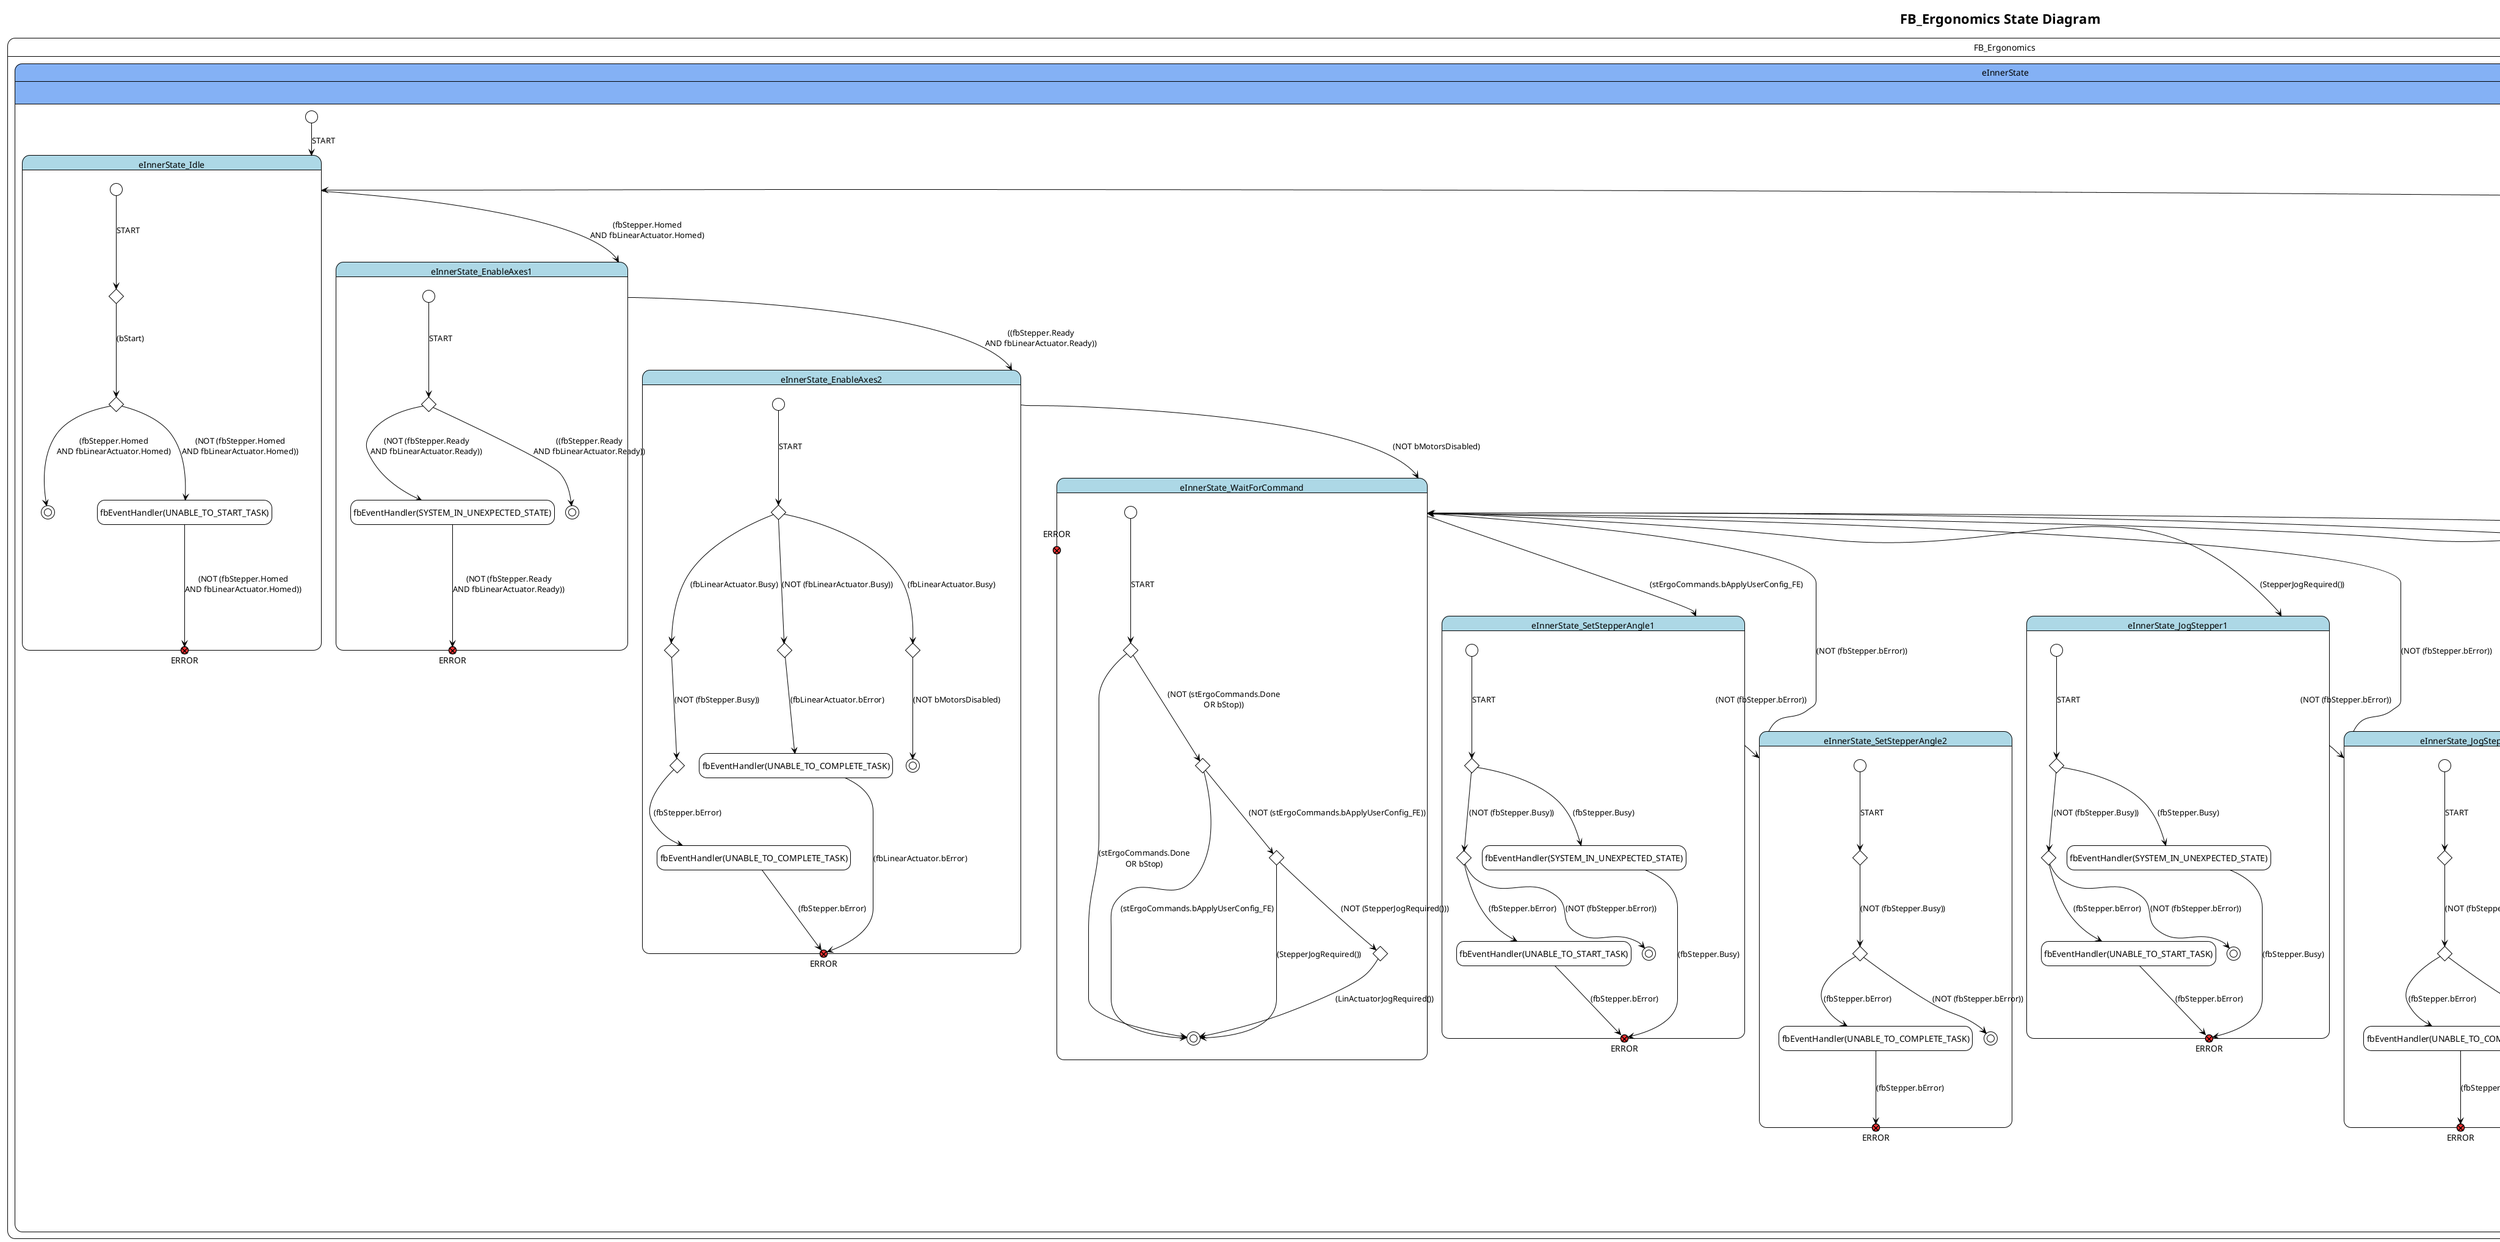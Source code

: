 @startuml State Diagram

!theme plain
'skin rose
'left to right direction
hide empty description
'!theme reddress-lightgreen
title FB_Ergonomics State Diagram



state FB_Ergonomics{

state eInnerState #84b1f5 {
	[*] --> eInnerState_Idle : START
	state eInnerState_Idle #lightblue {
state "ERROR" as eInnerState_Idle_ERROR <<exitPoint>> #ff3333
	state eInnerState_Idle_Node_0 <<choice>>
	[*] ---> eInnerState_Idle_Node_0 : START
		state eInnerState_Idle_Node_1 <<choice>>
	eInnerState_Idle_Node_1 ---> [*] : (fbStepper.Homed\nAND fbLinearActuator.Homed)
		state "fbEventHandler(UNABLE_TO_START_TASK)" as eInnerState_Idle_Node_2 
	}
	state eInnerState_EnableAxes1 #lightblue {
state "ERROR" as eInnerState_EnableAxes1_ERROR <<exitPoint>> #ff3333
	state eInnerState_EnableAxes1_Node_0 <<choice>>
	[*] ---> eInnerState_EnableAxes1_Node_0 : START
	state "fbEventHandler(SYSTEM_IN_UNEXPECTED_STATE)" as eInnerState_EnableAxes1_Node_1 
	eInnerState_EnableAxes1_Node_0 ---> [*] : ((fbStepper.Ready\nAND fbLinearActuator.Ready))
	}
	state eInnerState_EnableAxes2 #lightblue {
state "ERROR" as eInnerState_EnableAxes2_ERROR <<exitPoint>> #ff3333
	state eInnerState_EnableAxes2_Node_0 <<choice>>
	[*] ---> eInnerState_EnableAxes2_Node_0 : START
	state eInnerState_EnableAxes2_Node_1 <<choice>>
	state "fbEventHandler(UNABLE_TO_COMPLETE_TASK)" as eInnerState_EnableAxes2_Node_2 
		state eInnerState_EnableAxes2_Node_3 <<choice>>
		state eInnerState_EnableAxes2_Node_4 <<choice>>
		state "fbEventHandler(UNABLE_TO_COMPLETE_TASK)" as eInnerState_EnableAxes2_Node_5 
		state eInnerState_EnableAxes2_Node_6 <<choice>>
	eInnerState_EnableAxes2_Node_6 ---> [*] : (NOT bMotorsDisabled)
	}
	state eInnerState_WaitForCommand #lightblue {
state "ERROR" as eInnerState_WaitForCommand_ERROR <<exitPoint>> #ff3333
	state eInnerState_WaitForCommand_Node_0 <<choice>>
	[*] ---> eInnerState_WaitForCommand_Node_0 : START
	eInnerState_WaitForCommand_Node_0 ---> [*] : (stErgoCommands.Done\nOR bStop)
		state eInnerState_WaitForCommand_Node_1 <<choice>>
	eInnerState_WaitForCommand_Node_1 ---> [*] : (stErgoCommands.bApplyUserConfig_FE)
		state eInnerState_WaitForCommand_Node_2 <<choice>>
	eInnerState_WaitForCommand_Node_2 ---> [*] : (StepperJogRequired())
		state eInnerState_WaitForCommand_Node_3 <<choice>>
	eInnerState_WaitForCommand_Node_3 ---> [*] : (LinActuatorJogRequired())
	}
	state eInnerState_SetStepperAngle1 #lightblue {
state "ERROR" as eInnerState_SetStepperAngle1_ERROR <<exitPoint>> #ff3333
	state eInnerState_SetStepperAngle1_Node_0 <<choice>>
	[*] ---> eInnerState_SetStepperAngle1_Node_0 : START
	state "fbEventHandler(SYSTEM_IN_UNEXPECTED_STATE)" as eInnerState_SetStepperAngle1_Node_1 
		state eInnerState_SetStepperAngle1_Node_2 <<choice>>
		state "fbEventHandler(UNABLE_TO_START_TASK)" as eInnerState_SetStepperAngle1_Node_3 
	eInnerState_SetStepperAngle1_Node_2 ---> [*] : (NOT (fbStepper.bError))
	}
	state eInnerState_SetStepperAngle2 #lightblue {
state "ERROR" as eInnerState_SetStepperAngle2_ERROR <<exitPoint>> #ff3333
	state eInnerState_SetStepperAngle2_Node_0 <<choice>>
	[*] ---> eInnerState_SetStepperAngle2_Node_0 : START
		state eInnerState_SetStepperAngle2_Node_1 <<choice>>
		state "fbEventHandler(UNABLE_TO_COMPLETE_TASK)" as eInnerState_SetStepperAngle2_Node_2 
	eInnerState_SetStepperAngle2_Node_1 ---> [*] : (NOT (fbStepper.bError))
	}
	state eInnerState_JogStepper1 #lightblue {
state "ERROR" as eInnerState_JogStepper1_ERROR <<exitPoint>> #ff3333
	state eInnerState_JogStepper1_Node_0 <<choice>>
	[*] ---> eInnerState_JogStepper1_Node_0 : START
	state "fbEventHandler(SYSTEM_IN_UNEXPECTED_STATE)" as eInnerState_JogStepper1_Node_1 
		state eInnerState_JogStepper1_Node_2 <<choice>>
		state "fbEventHandler(UNABLE_TO_START_TASK)" as eInnerState_JogStepper1_Node_3 
	eInnerState_JogStepper1_Node_2 ---> [*] : (NOT (fbStepper.bError))
	}
	state eInnerState_JogStepper2 #lightblue {
state "ERROR" as eInnerState_JogStepper2_ERROR <<exitPoint>> #ff3333
	state eInnerState_JogStepper2_Node_0 <<choice>>
	[*] ---> eInnerState_JogStepper2_Node_0 : START
		state eInnerState_JogStepper2_Node_1 <<choice>>
		state "fbEventHandler(UNABLE_TO_COMPLETE_TASK)" as eInnerState_JogStepper2_Node_2 
	eInnerState_JogStepper2_Node_1 ---> [*] : (NOT (fbStepper.bError))
	}
	state eInnerState_JogLinActuator1 #lightblue {
state "ERROR" as eInnerState_JogLinActuator1_ERROR <<exitPoint>> #ff3333
	state eInnerState_JogLinActuator1_Node_0 <<choice>>
	[*] ---> eInnerState_JogLinActuator1_Node_0 : START
	state "fbEventHandler(SYSTEM_IN_UNEXPECTED_STATE)" as eInnerState_JogLinActuator1_Node_1 
		state eInnerState_JogLinActuator1_Node_2 <<choice>>
		state "fbEventHandler(UNABLE_TO_START_TASK)" as eInnerState_JogLinActuator1_Node_3 
	eInnerState_JogLinActuator1_Node_2 ---> [*] : (NOT (fbLinearActuator.bError))
	}
	state eInnerState_JogLinActuator2 #lightblue {
state "ERROR" as eInnerState_JogLinActuator2_ERROR <<exitPoint>> #ff3333
	state eInnerState_JogLinActuator2_Node_0 <<choice>>
	[*] ---> eInnerState_JogLinActuator2_Node_0 : START
		state eInnerState_JogLinActuator2_Node_1 <<choice>>
		state "fbEventHandler(UNABLE_TO_COMPLETE_TASK)" as eInnerState_JogLinActuator2_Node_2 
	eInnerState_JogLinActuator2_Node_1 ---> [*] : (NOT (fbLinearActuator.bError))
	}
	state eInnerState_DisableMotors1 #lightblue {
state "ERROR" as eInnerState_DisableMotors1_ERROR <<exitPoint>> #ff3333
	state eInnerState_DisableMotors1_Node_0 <<choice>>
	[*] ---> eInnerState_DisableMotors1_Node_0 : START
	state "fbEventHandler(SYSTEM_IN_UNEXPECTED_STATE)" as eInnerState_DisableMotors1_Node_1 
	eInnerState_DisableMotors1_Node_0 ---> [*] : ((fbStepper.Ready\nAND fbLinearActuator.Ready))
	}
	state eInnerState_DisableMotors2 #lightblue {
state "ERROR" as eInnerState_DisableMotors2_ERROR <<exitPoint>> #ff3333
	state eInnerState_DisableMotors2_Node_0 <<choice>>
	[*] ---> eInnerState_DisableMotors2_Node_0 : START
	state eInnerState_DisableMotors2_Node_1 <<choice>>
	state "fbEventHandler(UNABLE_TO_COMPLETE_TASK)" as eInnerState_DisableMotors2_Node_2 
		state eInnerState_DisableMotors2_Node_3 <<choice>>
		state eInnerState_DisableMotors2_Node_4 <<choice>>
		state "fbEventHandler(UNABLE_TO_COMPLETE_TASK)" as eInnerState_DisableMotors2_Node_5 
		state eInnerState_DisableMotors2_Node_6 <<choice>>
	eInnerState_DisableMotors2_Node_6 ---> [*] : (bMotorsDisabled)
	}
	}
	eInnerState_Idle_Node_0 ---> eInnerState_Idle_Node_1 : (bStart)
	eInnerState_Idle ---> eInnerState_EnableAxes1 : (fbStepper.Homed\nAND fbLinearActuator.Homed)
	eInnerState_Idle_Node_1 ---> eInnerState_Idle_Node_2 : (NOT (fbStepper.Homed\nAND fbLinearActuator.Homed))
	eInnerState_Idle_Node_2 ---> eInnerState_Idle_ERROR : (NOT (fbStepper.Homed\nAND fbLinearActuator.Homed))
	eInnerState_EnableAxes1_Node_0 ---> eInnerState_EnableAxes1_Node_1 : (NOT (fbStepper.Ready\nAND fbLinearActuator.Ready))
	eInnerState_EnableAxes1_Node_1 ---> eInnerState_EnableAxes1_ERROR : (NOT (fbStepper.Ready\nAND fbLinearActuator.Ready))
	eInnerState_EnableAxes1 ---> eInnerState_EnableAxes2 : ((fbStepper.Ready\nAND fbLinearActuator.Ready))
	eInnerState_EnableAxes2_Node_0 ---> eInnerState_EnableAxes2_Node_1 : (NOT (fbLinearActuator.Busy))
	eInnerState_EnableAxes2_Node_1 ---> eInnerState_EnableAxes2_Node_2 : (fbLinearActuator.bError)
	eInnerState_EnableAxes2_Node_2 ---> eInnerState_EnableAxes2_ERROR : (fbLinearActuator.bError)
	eInnerState_EnableAxes2_Node_0 ---> eInnerState_EnableAxes2_Node_3 : (fbLinearActuator.Busy)
	eInnerState_EnableAxes2_Node_3 ---> eInnerState_EnableAxes2_Node_4 : (NOT (fbStepper.Busy))
	eInnerState_EnableAxes2_Node_4 ---> eInnerState_EnableAxes2_Node_5 : (fbStepper.bError)
	eInnerState_EnableAxes2_Node_5 ---> eInnerState_EnableAxes2_ERROR : (fbStepper.bError)
	eInnerState_EnableAxes2_Node_0 ---> eInnerState_EnableAxes2_Node_6 : (fbLinearActuator.Busy)
	eInnerState_EnableAxes2 ---> eInnerState_WaitForCommand : (NOT bMotorsDisabled)
	eInnerState_WaitForCommand ---> eInnerState_DisableMotors1 : (stErgoCommands.Done\nOR bStop)
	eInnerState_WaitForCommand_Node_0 ---> eInnerState_WaitForCommand_Node_1 : (NOT (stErgoCommands.Done\nOR bStop))
	eInnerState_WaitForCommand ---> eInnerState_SetStepperAngle1 : (stErgoCommands.bApplyUserConfig_FE)
	eInnerState_WaitForCommand_Node_1 ---> eInnerState_WaitForCommand_Node_2 : (NOT (stErgoCommands.bApplyUserConfig_FE))
	eInnerState_WaitForCommand ---> eInnerState_JogStepper1 : (StepperJogRequired())
	eInnerState_WaitForCommand_Node_2 ---> eInnerState_WaitForCommand_Node_3 : (NOT (StepperJogRequired()))
	eInnerState_WaitForCommand ---> eInnerState_JogLinActuator1 : (LinActuatorJogRequired())
	eInnerState_SetStepperAngle1_Node_0 ---> eInnerState_SetStepperAngle1_Node_1 : (fbStepper.Busy)
	eInnerState_SetStepperAngle1_Node_1 ---> eInnerState_SetStepperAngle1_ERROR : (fbStepper.Busy)
	eInnerState_SetStepperAngle1_Node_0 ---> eInnerState_SetStepperAngle1_Node_2 : (NOT (fbStepper.Busy))
	eInnerState_SetStepperAngle1_Node_2 ---> eInnerState_SetStepperAngle1_Node_3 : (fbStepper.bError)
	eInnerState_SetStepperAngle1_Node_3 ---> eInnerState_SetStepperAngle1_ERROR : (fbStepper.bError)
	eInnerState_SetStepperAngle1 ---> eInnerState_SetStepperAngle2 : (NOT (fbStepper.bError))
	eInnerState_SetStepperAngle2_Node_0 ---> eInnerState_SetStepperAngle2_Node_1 : (NOT (fbStepper.Busy))
	eInnerState_SetStepperAngle2_Node_1 ---> eInnerState_SetStepperAngle2_Node_2 : (fbStepper.bError)
	eInnerState_SetStepperAngle2_Node_2 ---> eInnerState_SetStepperAngle2_ERROR : (fbStepper.bError)
	eInnerState_SetStepperAngle2 ---> eInnerState_WaitForCommand : (NOT (fbStepper.bError))
	eInnerState_JogStepper1_Node_0 ---> eInnerState_JogStepper1_Node_1 : (fbStepper.Busy)
	eInnerState_JogStepper1_Node_1 ---> eInnerState_JogStepper1_ERROR : (fbStepper.Busy)
	eInnerState_JogStepper1_Node_0 ---> eInnerState_JogStepper1_Node_2 : (NOT (fbStepper.Busy))
	eInnerState_JogStepper1_Node_2 ---> eInnerState_JogStepper1_Node_3 : (fbStepper.bError)
	eInnerState_JogStepper1_Node_3 ---> eInnerState_JogStepper1_ERROR : (fbStepper.bError)
	eInnerState_JogStepper1 ---> eInnerState_JogStepper2 : (NOT (fbStepper.bError))
	eInnerState_JogStepper2_Node_0 ---> eInnerState_JogStepper2_Node_1 : (NOT (fbStepper.Busy))
	eInnerState_JogStepper2_Node_1 ---> eInnerState_JogStepper2_Node_2 : (fbStepper.bError)
	eInnerState_JogStepper2_Node_2 ---> eInnerState_JogStepper2_ERROR : (fbStepper.bError)
	eInnerState_JogStepper2 ---> eInnerState_WaitForCommand : (NOT (fbStepper.bError))
	eInnerState_JogLinActuator1_Node_0 ---> eInnerState_JogLinActuator1_Node_1 : (fbLinearActuator.Busy)
	eInnerState_JogLinActuator1_Node_1 ---> eInnerState_JogLinActuator1_ERROR : (fbLinearActuator.Busy)
	eInnerState_JogLinActuator1_Node_0 ---> eInnerState_JogLinActuator1_Node_2 : (NOT (fbLinearActuator.Busy))
	eInnerState_JogLinActuator1_Node_2 ---> eInnerState_JogLinActuator1_Node_3 : (fbLinearActuator.bError)
	eInnerState_JogLinActuator1_Node_3 ---> eInnerState_JogLinActuator1_ERROR : (fbLinearActuator.bError)
	eInnerState_JogLinActuator1 ---> eInnerState_JogLinActuator2 : (NOT (fbLinearActuator.bError))
	eInnerState_JogLinActuator2_Node_0 ---> eInnerState_JogLinActuator2_Node_1 : (NOT (fbLinearActuator.Busy))
	eInnerState_JogLinActuator2_Node_1 ---> eInnerState_JogLinActuator2_Node_2 : (fbLinearActuator.bError)
	eInnerState_JogLinActuator2_Node_2 ---> eInnerState_JogLinActuator2_ERROR : (fbLinearActuator.bError)
	eInnerState_JogLinActuator2 ---> eInnerState_WaitForCommand : (NOT (fbLinearActuator.bError))
	eInnerState_DisableMotors1_Node_0 ---> eInnerState_DisableMotors1_Node_1 : (NOT (fbStepper.Ready\nAND fbLinearActuator.Ready))
	eInnerState_DisableMotors1_Node_1 ---> eInnerState_DisableMotors1_ERROR : (NOT (fbStepper.Ready\nAND fbLinearActuator.Ready))
	eInnerState_DisableMotors1 ---> eInnerState_DisableMotors2 : ((fbStepper.Ready\nAND fbLinearActuator.Ready))
	eInnerState_DisableMotors2_Node_0 ---> eInnerState_DisableMotors2_Node_1 : (NOT (fbLinearActuator.Busy))
	eInnerState_DisableMotors2_Node_1 ---> eInnerState_DisableMotors2_Node_2 : (fbLinearActuator.bError)
	eInnerState_DisableMotors2_Node_2 ---> eInnerState_DisableMotors2_ERROR : (fbLinearActuator.bError)
	eInnerState_DisableMotors2_Node_0 ---> eInnerState_DisableMotors2_Node_3 : (fbLinearActuator.Busy)
	eInnerState_DisableMotors2_Node_3 ---> eInnerState_DisableMotors2_Node_4 : (NOT (fbStepper.Busy))
	eInnerState_DisableMotors2_Node_4 ---> eInnerState_DisableMotors2_Node_5 : (fbStepper.bError)
	eInnerState_DisableMotors2_Node_5 ---> eInnerState_DisableMotors2_ERROR : (fbStepper.bError)
	eInnerState_DisableMotors2_Node_0 ---> eInnerState_DisableMotors2_Node_6 : (fbLinearActuator.Busy)
	eInnerState_DisableMotors2 ---> eInnerState_Idle : (bMotorsDisabled)
eInnerState : 
eInnerState : 


}

@enduml
